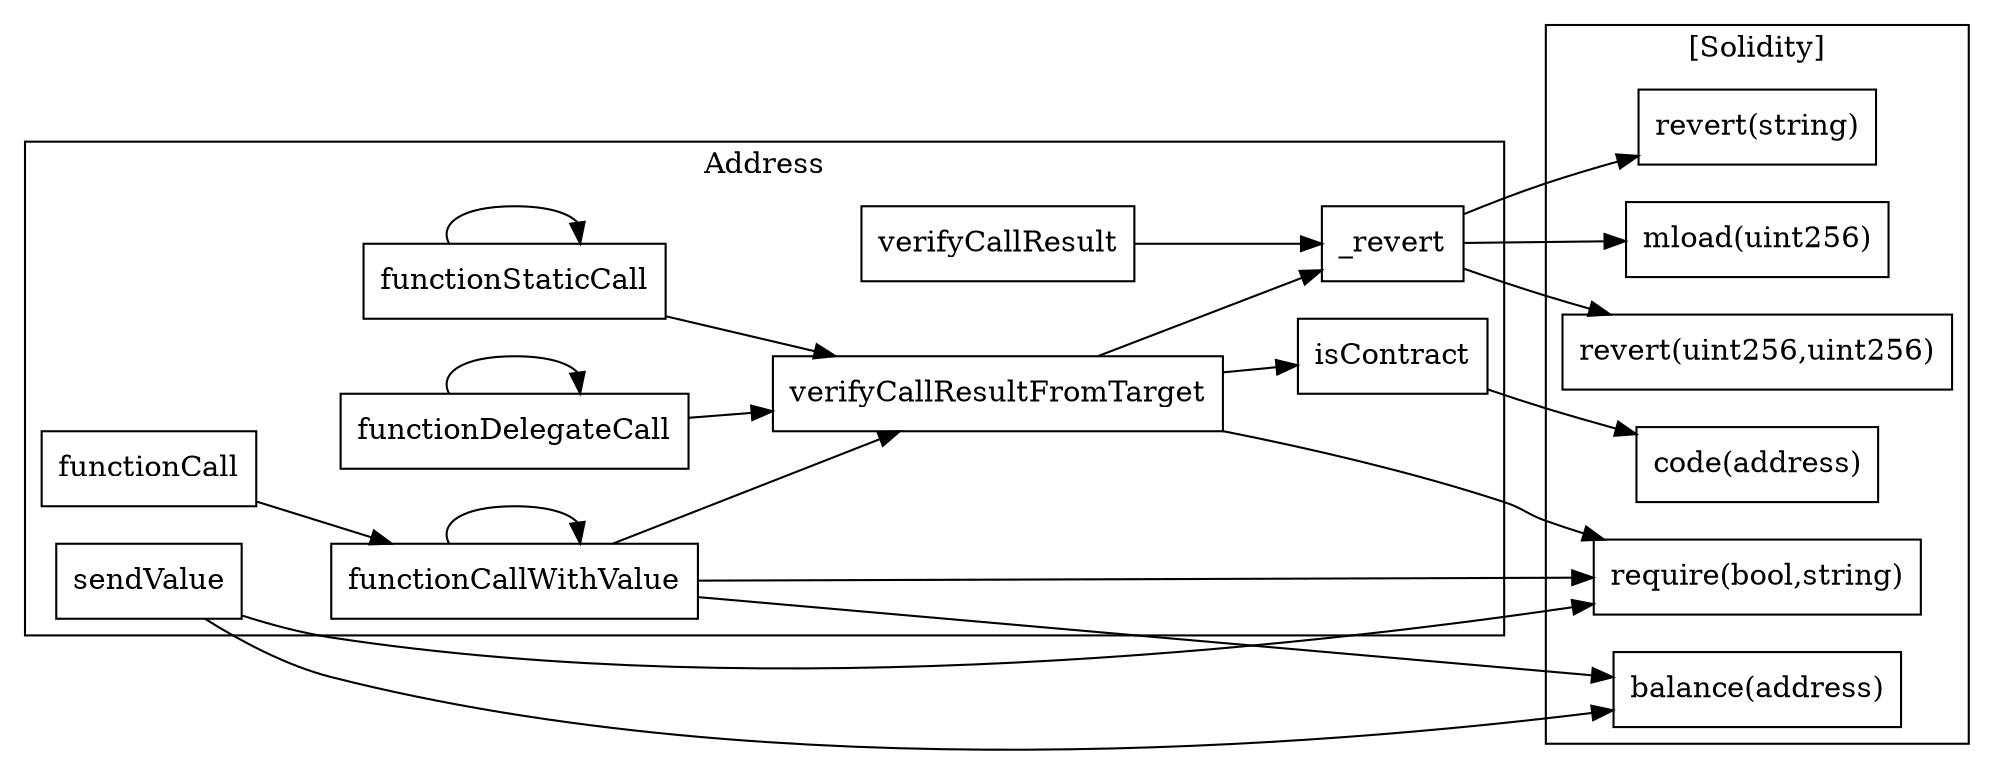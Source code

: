 strict digraph {
rankdir="LR"
node [shape=box]
subgraph cluster_329_Address {
label = "Address"
"329_functionCallWithValue" [label="functionCallWithValue"]
"329_sendValue" [label="sendValue"]
"329_isContract" [label="isContract"]
"329_functionDelegateCall" [label="functionDelegateCall"]
"329_verifyCallResult" [label="verifyCallResult"]
"329_functionStaticCall" [label="functionStaticCall"]
"329__revert" [label="_revert"]
"329_verifyCallResultFromTarget" [label="verifyCallResultFromTarget"]
"329_functionCall" [label="functionCall"]
"329_functionStaticCall" -> "329_functionStaticCall"
"329_functionCallWithValue" -> "329_functionCallWithValue"
"329_functionCall" -> "329_functionCallWithValue"
"329_functionCallWithValue" -> "329_verifyCallResultFromTarget"
"329_functionDelegateCall" -> "329_functionDelegateCall"
"329_verifyCallResult" -> "329__revert"
"329_verifyCallResultFromTarget" -> "329_isContract"
"329_verifyCallResultFromTarget" -> "329__revert"
"329_functionDelegateCall" -> "329_verifyCallResultFromTarget"
"329_functionStaticCall" -> "329_verifyCallResultFromTarget"
}subgraph cluster_solidity {
label = "[Solidity]"
"revert(string)" 
"balance(address)" 
"code(address)" 
"require(bool,string)" 
"mload(uint256)" 
"revert(uint256,uint256)" 
"329_sendValue" -> "require(bool,string)"
"329_functionCallWithValue" -> "balance(address)"
"329__revert" -> "mload(uint256)"
"329_functionCallWithValue" -> "require(bool,string)"
"329__revert" -> "revert(uint256,uint256)"
"329__revert" -> "revert(string)"
"329_sendValue" -> "balance(address)"
"329_isContract" -> "code(address)"
"329_verifyCallResultFromTarget" -> "require(bool,string)"
}
}